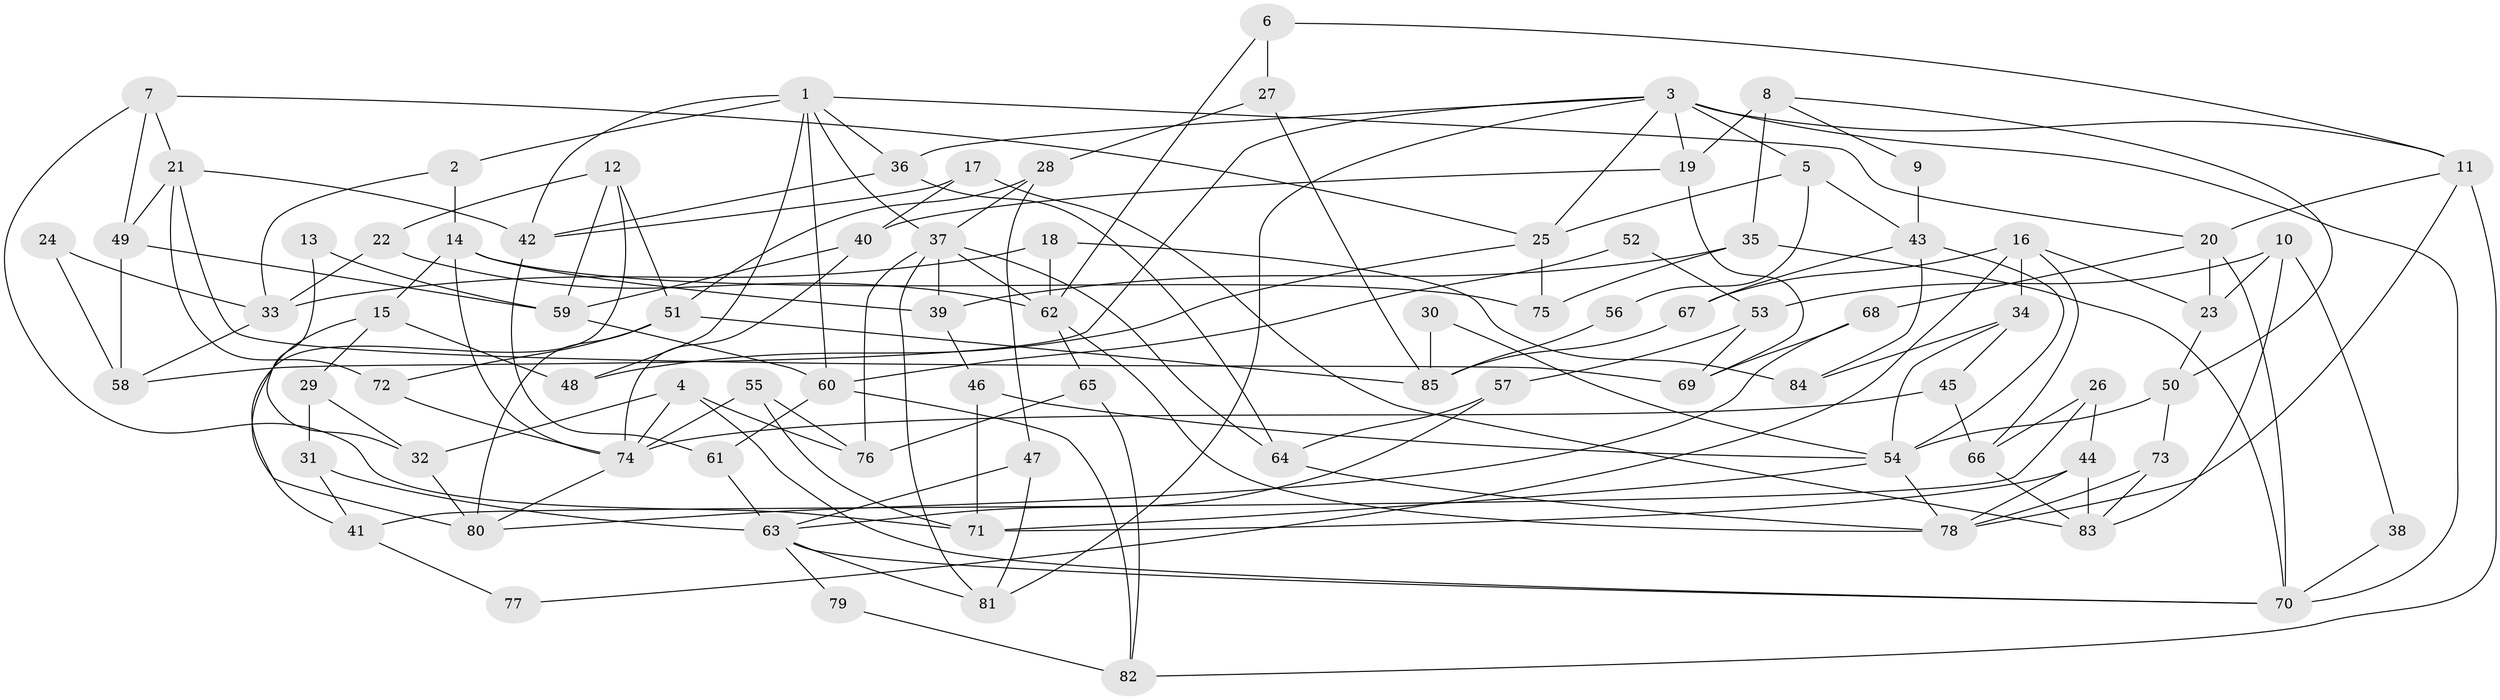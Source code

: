 // coarse degree distribution, {9: 0.018867924528301886, 6: 0.1320754716981132, 8: 0.11320754716981132, 5: 0.18867924528301888, 7: 0.09433962264150944, 3: 0.1509433962264151, 4: 0.20754716981132076, 2: 0.09433962264150944}
// Generated by graph-tools (version 1.1) at 2025/41/03/06/25 10:41:58]
// undirected, 85 vertices, 170 edges
graph export_dot {
graph [start="1"]
  node [color=gray90,style=filled];
  1;
  2;
  3;
  4;
  5;
  6;
  7;
  8;
  9;
  10;
  11;
  12;
  13;
  14;
  15;
  16;
  17;
  18;
  19;
  20;
  21;
  22;
  23;
  24;
  25;
  26;
  27;
  28;
  29;
  30;
  31;
  32;
  33;
  34;
  35;
  36;
  37;
  38;
  39;
  40;
  41;
  42;
  43;
  44;
  45;
  46;
  47;
  48;
  49;
  50;
  51;
  52;
  53;
  54;
  55;
  56;
  57;
  58;
  59;
  60;
  61;
  62;
  63;
  64;
  65;
  66;
  67;
  68;
  69;
  70;
  71;
  72;
  73;
  74;
  75;
  76;
  77;
  78;
  79;
  80;
  81;
  82;
  83;
  84;
  85;
  1 -- 48;
  1 -- 42;
  1 -- 2;
  1 -- 20;
  1 -- 36;
  1 -- 37;
  1 -- 60;
  2 -- 14;
  2 -- 33;
  3 -- 36;
  3 -- 70;
  3 -- 5;
  3 -- 11;
  3 -- 19;
  3 -- 25;
  3 -- 58;
  3 -- 81;
  4 -- 74;
  4 -- 70;
  4 -- 32;
  4 -- 76;
  5 -- 25;
  5 -- 43;
  5 -- 56;
  6 -- 11;
  6 -- 62;
  6 -- 27;
  7 -- 49;
  7 -- 71;
  7 -- 21;
  7 -- 25;
  8 -- 19;
  8 -- 35;
  8 -- 9;
  8 -- 50;
  9 -- 43;
  10 -- 83;
  10 -- 53;
  10 -- 23;
  10 -- 38;
  11 -- 20;
  11 -- 78;
  11 -- 82;
  12 -- 41;
  12 -- 22;
  12 -- 51;
  12 -- 59;
  13 -- 32;
  13 -- 59;
  14 -- 75;
  14 -- 74;
  14 -- 15;
  14 -- 39;
  15 -- 80;
  15 -- 29;
  15 -- 48;
  16 -- 23;
  16 -- 34;
  16 -- 66;
  16 -- 67;
  16 -- 77;
  17 -- 42;
  17 -- 83;
  17 -- 40;
  18 -- 33;
  18 -- 62;
  18 -- 84;
  19 -- 40;
  19 -- 69;
  20 -- 23;
  20 -- 68;
  20 -- 70;
  21 -- 69;
  21 -- 42;
  21 -- 49;
  21 -- 72;
  22 -- 62;
  22 -- 33;
  23 -- 50;
  24 -- 58;
  24 -- 33;
  25 -- 48;
  25 -- 75;
  26 -- 44;
  26 -- 66;
  26 -- 41;
  27 -- 28;
  27 -- 85;
  28 -- 51;
  28 -- 37;
  28 -- 47;
  29 -- 32;
  29 -- 31;
  30 -- 54;
  30 -- 85;
  31 -- 63;
  31 -- 41;
  32 -- 80;
  33 -- 58;
  34 -- 54;
  34 -- 45;
  34 -- 84;
  35 -- 70;
  35 -- 39;
  35 -- 75;
  36 -- 42;
  36 -- 64;
  37 -- 64;
  37 -- 39;
  37 -- 62;
  37 -- 76;
  37 -- 81;
  38 -- 70;
  39 -- 46;
  40 -- 59;
  40 -- 74;
  41 -- 77;
  42 -- 61;
  43 -- 84;
  43 -- 54;
  43 -- 67;
  44 -- 78;
  44 -- 71;
  44 -- 83;
  45 -- 74;
  45 -- 66;
  46 -- 71;
  46 -- 54;
  47 -- 81;
  47 -- 63;
  49 -- 59;
  49 -- 58;
  50 -- 54;
  50 -- 73;
  51 -- 85;
  51 -- 72;
  51 -- 80;
  52 -- 53;
  52 -- 60;
  53 -- 57;
  53 -- 69;
  54 -- 71;
  54 -- 78;
  55 -- 76;
  55 -- 74;
  55 -- 71;
  56 -- 85;
  57 -- 63;
  57 -- 64;
  59 -- 60;
  60 -- 82;
  60 -- 61;
  61 -- 63;
  62 -- 78;
  62 -- 65;
  63 -- 81;
  63 -- 70;
  63 -- 79;
  64 -- 78;
  65 -- 76;
  65 -- 82;
  66 -- 83;
  67 -- 85;
  68 -- 80;
  68 -- 69;
  72 -- 74;
  73 -- 78;
  73 -- 83;
  74 -- 80;
  79 -- 82;
}

